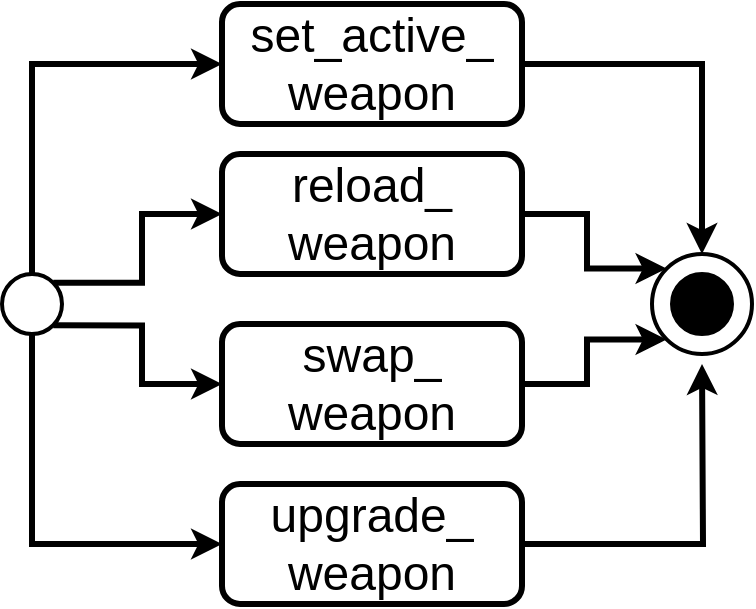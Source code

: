 <mxfile version="17.0.0" type="github">
  <diagram id="PmiHybyrS9PBiH4dTl0b" name="Page-1">
    <mxGraphModel dx="405" dy="448" grid="1" gridSize="10" guides="1" tooltips="1" connect="1" arrows="1" fold="1" page="1" pageScale="1" pageWidth="850" pageHeight="1100" math="0" shadow="0">
      <root>
        <mxCell id="0" />
        <mxCell id="1" parent="0" />
        <mxCell id="CmWhDvSHKQpdU3qnYciF-33" style="edgeStyle=orthogonalEdgeStyle;rounded=0;orthogonalLoop=1;jettySize=auto;html=1;exitX=0.5;exitY=0;exitDx=0;exitDy=0;exitPerimeter=0;entryX=0;entryY=0.5;entryDx=0;entryDy=0;strokeWidth=3;" edge="1" parent="1" source="CmWhDvSHKQpdU3qnYciF-37" target="CmWhDvSHKQpdU3qnYciF-43">
          <mxGeometry relative="1" as="geometry" />
        </mxCell>
        <mxCell id="CmWhDvSHKQpdU3qnYciF-34" style="edgeStyle=orthogonalEdgeStyle;rounded=0;orthogonalLoop=1;jettySize=auto;html=1;exitX=0.855;exitY=0.145;exitDx=0;exitDy=0;exitPerimeter=0;entryX=0;entryY=0.5;entryDx=0;entryDy=0;strokeWidth=3;" edge="1" parent="1" source="CmWhDvSHKQpdU3qnYciF-37" target="CmWhDvSHKQpdU3qnYciF-41">
          <mxGeometry relative="1" as="geometry" />
        </mxCell>
        <mxCell id="CmWhDvSHKQpdU3qnYciF-35" style="edgeStyle=orthogonalEdgeStyle;rounded=0;orthogonalLoop=1;jettySize=auto;html=1;exitX=0.855;exitY=0.855;exitDx=0;exitDy=0;exitPerimeter=0;entryX=0;entryY=0.5;entryDx=0;entryDy=0;strokeWidth=3;" edge="1" parent="1" source="CmWhDvSHKQpdU3qnYciF-37" target="CmWhDvSHKQpdU3qnYciF-45">
          <mxGeometry relative="1" as="geometry" />
        </mxCell>
        <mxCell id="CmWhDvSHKQpdU3qnYciF-36" style="edgeStyle=orthogonalEdgeStyle;rounded=0;orthogonalLoop=1;jettySize=auto;html=1;exitX=0.5;exitY=1;exitDx=0;exitDy=0;exitPerimeter=0;entryX=0;entryY=0.5;entryDx=0;entryDy=0;strokeWidth=3;" edge="1" parent="1" source="CmWhDvSHKQpdU3qnYciF-37" target="CmWhDvSHKQpdU3qnYciF-47">
          <mxGeometry relative="1" as="geometry" />
        </mxCell>
        <mxCell id="CmWhDvSHKQpdU3qnYciF-37" value="" style="strokeWidth=2;html=1;shape=mxgraph.flowchart.start_2;whiteSpace=wrap;" vertex="1" parent="1">
          <mxGeometry x="100" y="155" width="30" height="30" as="geometry" />
        </mxCell>
        <mxCell id="CmWhDvSHKQpdU3qnYciF-38" value="" style="strokeWidth=2;html=1;shape=mxgraph.flowchart.start_2;whiteSpace=wrap;" vertex="1" parent="1">
          <mxGeometry x="425" y="145" width="50" height="50" as="geometry" />
        </mxCell>
        <mxCell id="CmWhDvSHKQpdU3qnYciF-39" value="" style="strokeWidth=2;html=1;shape=mxgraph.flowchart.start_2;whiteSpace=wrap;fillColor=#000000;" vertex="1" parent="1">
          <mxGeometry x="435" y="155" width="30" height="30" as="geometry" />
        </mxCell>
        <mxCell id="CmWhDvSHKQpdU3qnYciF-40" style="edgeStyle=orthogonalEdgeStyle;rounded=0;orthogonalLoop=1;jettySize=auto;html=1;exitX=1;exitY=0.5;exitDx=0;exitDy=0;entryX=0.145;entryY=0.145;entryDx=0;entryDy=0;entryPerimeter=0;strokeWidth=3;" edge="1" parent="1" source="CmWhDvSHKQpdU3qnYciF-41" target="CmWhDvSHKQpdU3qnYciF-38">
          <mxGeometry relative="1" as="geometry" />
        </mxCell>
        <mxCell id="CmWhDvSHKQpdU3qnYciF-41" value="&lt;div&gt;&lt;font size=&quot;3&quot;&gt;&lt;font style=&quot;font-size: 24px&quot;&gt;reload_&lt;/font&gt;&lt;/font&gt;&lt;/div&gt;&lt;div&gt;&lt;font size=&quot;3&quot;&gt;&lt;font style=&quot;font-size: 24px&quot;&gt;weapon&lt;br&gt;&lt;/font&gt;&lt;/font&gt;&lt;/div&gt;" style="rounded=1;whiteSpace=wrap;html=1;fillColor=#FFFFFF;strokeWidth=3;" vertex="1" parent="1">
          <mxGeometry x="210" y="95" width="150" height="60" as="geometry" />
        </mxCell>
        <mxCell id="CmWhDvSHKQpdU3qnYciF-42" style="edgeStyle=orthogonalEdgeStyle;rounded=0;orthogonalLoop=1;jettySize=auto;html=1;exitX=1;exitY=0.5;exitDx=0;exitDy=0;entryX=0.5;entryY=0;entryDx=0;entryDy=0;entryPerimeter=0;strokeWidth=3;" edge="1" parent="1" source="CmWhDvSHKQpdU3qnYciF-43" target="CmWhDvSHKQpdU3qnYciF-38">
          <mxGeometry relative="1" as="geometry" />
        </mxCell>
        <mxCell id="CmWhDvSHKQpdU3qnYciF-43" value="&lt;div&gt;&lt;font size=&quot;3&quot;&gt;&lt;font style=&quot;font-size: 24px&quot;&gt;set_active_&lt;/font&gt;&lt;/font&gt;&lt;/div&gt;&lt;div&gt;&lt;font size=&quot;3&quot;&gt;&lt;font style=&quot;font-size: 24px&quot;&gt;weapon&lt;br&gt;&lt;/font&gt;&lt;/font&gt;&lt;/div&gt;" style="rounded=1;whiteSpace=wrap;html=1;fillColor=#FFFFFF;strokeWidth=3;" vertex="1" parent="1">
          <mxGeometry x="210" y="20" width="150" height="60" as="geometry" />
        </mxCell>
        <mxCell id="CmWhDvSHKQpdU3qnYciF-44" style="edgeStyle=orthogonalEdgeStyle;rounded=0;orthogonalLoop=1;jettySize=auto;html=1;exitX=1;exitY=0.5;exitDx=0;exitDy=0;entryX=0.145;entryY=0.855;entryDx=0;entryDy=0;entryPerimeter=0;strokeWidth=3;" edge="1" parent="1" source="CmWhDvSHKQpdU3qnYciF-45" target="CmWhDvSHKQpdU3qnYciF-38">
          <mxGeometry relative="1" as="geometry" />
        </mxCell>
        <mxCell id="CmWhDvSHKQpdU3qnYciF-45" value="&lt;div&gt;&lt;font size=&quot;3&quot;&gt;&lt;font style=&quot;font-size: 24px&quot;&gt;swap_&lt;/font&gt;&lt;/font&gt;&lt;/div&gt;&lt;div&gt;&lt;font size=&quot;3&quot;&gt;&lt;font style=&quot;font-size: 24px&quot;&gt;weapon&lt;/font&gt;&lt;/font&gt;&lt;/div&gt;" style="rounded=1;whiteSpace=wrap;html=1;fillColor=#FFFFFF;strokeWidth=3;" vertex="1" parent="1">
          <mxGeometry x="210" y="180" width="150" height="60" as="geometry" />
        </mxCell>
        <mxCell id="CmWhDvSHKQpdU3qnYciF-46" style="edgeStyle=orthogonalEdgeStyle;rounded=0;orthogonalLoop=1;jettySize=auto;html=1;exitX=1;exitY=0.5;exitDx=0;exitDy=0;strokeWidth=3;" edge="1" parent="1" source="CmWhDvSHKQpdU3qnYciF-47">
          <mxGeometry relative="1" as="geometry">
            <mxPoint x="450" y="200.0" as="targetPoint" />
          </mxGeometry>
        </mxCell>
        <mxCell id="CmWhDvSHKQpdU3qnYciF-47" value="&lt;div&gt;&lt;font size=&quot;3&quot;&gt;&lt;font style=&quot;font-size: 24px&quot;&gt;upgrade_&lt;/font&gt;&lt;/font&gt;&lt;/div&gt;&lt;div&gt;&lt;font size=&quot;3&quot;&gt;&lt;font style=&quot;font-size: 24px&quot;&gt;weapon&lt;br&gt;&lt;/font&gt;&lt;/font&gt;&lt;/div&gt;" style="rounded=1;whiteSpace=wrap;html=1;fillColor=#FFFFFF;strokeWidth=3;" vertex="1" parent="1">
          <mxGeometry x="210" y="260" width="150" height="60" as="geometry" />
        </mxCell>
      </root>
    </mxGraphModel>
  </diagram>
</mxfile>
